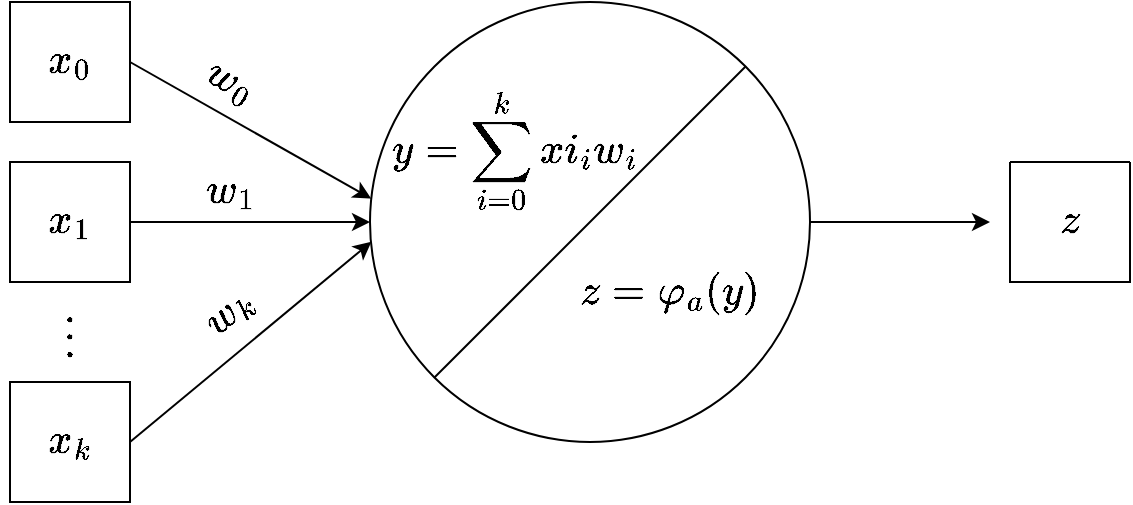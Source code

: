 <mxfile version="20.8.3" type="github">
  <diagram id="hfHx5xJ_6ahI2qig_VOx" name="Sivu-1">
    <mxGraphModel dx="1961" dy="603" grid="1" gridSize="10" guides="1" tooltips="1" connect="1" arrows="1" fold="1" page="1" pageScale="1" pageWidth="827" pageHeight="1169" math="1" shadow="0">
      <root>
        <mxCell id="0" />
        <mxCell id="1" parent="0" />
        <mxCell id="5z1xVIaoIuraostgJcd_-95" value="" style="group" vertex="1" connectable="0" parent="1">
          <mxGeometry x="-693" y="480" width="560" height="250" as="geometry" />
        </mxCell>
        <mxCell id="5z1xVIaoIuraostgJcd_-56" value="" style="group" vertex="1" connectable="0" parent="5z1xVIaoIuraostgJcd_-95">
          <mxGeometry x="180" width="220" height="220" as="geometry" />
        </mxCell>
        <mxCell id="5z1xVIaoIuraostgJcd_-4" value="" style="ellipse;whiteSpace=wrap;html=1;aspect=fixed;" vertex="1" parent="5z1xVIaoIuraostgJcd_-56">
          <mxGeometry width="220" height="220" as="geometry" />
        </mxCell>
        <mxCell id="5z1xVIaoIuraostgJcd_-33" value="" style="endArrow=none;html=1;rounded=0;fontSize=15;exitX=0;exitY=1;exitDx=0;exitDy=0;entryX=1;entryY=0;entryDx=0;entryDy=0;" edge="1" parent="5z1xVIaoIuraostgJcd_-56" source="5z1xVIaoIuraostgJcd_-4" target="5z1xVIaoIuraostgJcd_-4">
          <mxGeometry width="50" height="50" relative="1" as="geometry">
            <mxPoint x="32.218" y="183.052" as="sourcePoint" />
            <mxPoint x="187.782" y="27.488" as="targetPoint" />
          </mxGeometry>
        </mxCell>
        <mxCell id="5z1xVIaoIuraostgJcd_-75" value="&lt;font style=&quot;font-size: 18px;&quot;&gt;$$y =\sum_{i = 0}^k xi_i w_i$$&lt;/font&gt;" style="text;html=1;strokeColor=none;fillColor=none;align=center;verticalAlign=middle;whiteSpace=wrap;rounded=0;" vertex="1" parent="5z1xVIaoIuraostgJcd_-56">
          <mxGeometry x="43" y="60" width="60" height="30" as="geometry" />
        </mxCell>
        <mxCell id="5z1xVIaoIuraostgJcd_-84" value="$$ z = \varphi_a (y)$$" style="text;html=1;strokeColor=none;fillColor=none;align=center;verticalAlign=middle;whiteSpace=wrap;rounded=0;fontSize=18;" vertex="1" parent="5z1xVIaoIuraostgJcd_-56">
          <mxGeometry x="120" y="130" width="60" height="30" as="geometry" />
        </mxCell>
        <mxCell id="5z1xVIaoIuraostgJcd_-66" value="" style="endArrow=classic;html=1;rounded=0;entryX=0.003;entryY=0.545;entryDx=0;entryDy=0;fontSize=15;exitX=1;exitY=0.5;exitDx=0;exitDy=0;entryPerimeter=0;" edge="1" parent="5z1xVIaoIuraostgJcd_-95" source="5z1xVIaoIuraostgJcd_-69" target="5z1xVIaoIuraostgJcd_-4">
          <mxGeometry width="50" height="50" relative="1" as="geometry">
            <mxPoint x="200" y="234" as="sourcePoint" />
            <mxPoint x="280.0" y="174" as="targetPoint" />
          </mxGeometry>
        </mxCell>
        <mxCell id="5z1xVIaoIuraostgJcd_-85" value="" style="endArrow=classic;html=1;rounded=0;fontSize=18;exitX=1;exitY=0.5;exitDx=0;exitDy=0;" edge="1" parent="5z1xVIaoIuraostgJcd_-95" source="5z1xVIaoIuraostgJcd_-4">
          <mxGeometry width="50" height="50" relative="1" as="geometry">
            <mxPoint x="240" y="140" as="sourcePoint" />
            <mxPoint x="490" y="110" as="targetPoint" />
          </mxGeometry>
        </mxCell>
        <mxCell id="5z1xVIaoIuraostgJcd_-88" value="$$w_0$$" style="text;html=1;strokeColor=none;fillColor=none;align=center;verticalAlign=middle;whiteSpace=wrap;rounded=0;fontSize=18;rotation=30;" vertex="1" parent="5z1xVIaoIuraostgJcd_-95">
          <mxGeometry x="80" y="30" width="60" height="20" as="geometry" />
        </mxCell>
        <mxCell id="5z1xVIaoIuraostgJcd_-89" value="$$w_k$$" style="text;html=1;strokeColor=none;fillColor=none;align=center;verticalAlign=middle;whiteSpace=wrap;rounded=0;fontSize=18;rotation=-40;" vertex="1" parent="5z1xVIaoIuraostgJcd_-95">
          <mxGeometry x="80" y="140" width="60" height="30" as="geometry" />
        </mxCell>
        <mxCell id="5z1xVIaoIuraostgJcd_-91" value="" style="group" vertex="1" connectable="0" parent="5z1xVIaoIuraostgJcd_-95">
          <mxGeometry width="60" height="250" as="geometry" />
        </mxCell>
        <mxCell id="5z1xVIaoIuraostgJcd_-54" value="" style="group" vertex="1" connectable="0" parent="5z1xVIaoIuraostgJcd_-91">
          <mxGeometry width="60" height="60" as="geometry" />
        </mxCell>
        <mxCell id="5z1xVIaoIuraostgJcd_-19" value="" style="whiteSpace=wrap;html=1;aspect=fixed;fontSize=18;" vertex="1" parent="5z1xVIaoIuraostgJcd_-54">
          <mxGeometry width="60" height="60" as="geometry" />
        </mxCell>
        <mxCell id="5z1xVIaoIuraostgJcd_-21" value="&lt;div&gt;$$x_0$$&lt;/div&gt;" style="text;html=1;strokeColor=none;fillColor=none;align=center;verticalAlign=middle;whiteSpace=wrap;rounded=0;fontSize=18;" vertex="1" parent="5z1xVIaoIuraostgJcd_-54">
          <mxGeometry y="15" width="60" height="30" as="geometry" />
        </mxCell>
        <mxCell id="5z1xVIaoIuraostgJcd_-55" value="" style="group" vertex="1" connectable="0" parent="5z1xVIaoIuraostgJcd_-91">
          <mxGeometry y="80" width="60" height="60" as="geometry" />
        </mxCell>
        <mxCell id="5z1xVIaoIuraostgJcd_-20" value="&lt;div&gt;$$x_1$$&lt;/div&gt;" style="whiteSpace=wrap;html=1;aspect=fixed;fontSize=18;" vertex="1" parent="5z1xVIaoIuraostgJcd_-55">
          <mxGeometry width="60" height="60" as="geometry" />
        </mxCell>
        <mxCell id="5z1xVIaoIuraostgJcd_-67" value="" style="group" vertex="1" connectable="0" parent="5z1xVIaoIuraostgJcd_-91">
          <mxGeometry y="190" width="60" height="60" as="geometry" />
        </mxCell>
        <mxCell id="5z1xVIaoIuraostgJcd_-68" value="" style="whiteSpace=wrap;html=1;aspect=fixed;fontSize=18;" vertex="1" parent="5z1xVIaoIuraostgJcd_-67">
          <mxGeometry width="60" height="60" as="geometry" />
        </mxCell>
        <mxCell id="5z1xVIaoIuraostgJcd_-69" value="&lt;div&gt;$$x_k$$&lt;/div&gt;" style="text;html=1;strokeColor=none;fillColor=none;align=center;verticalAlign=middle;whiteSpace=wrap;rounded=0;fontSize=18;" vertex="1" parent="5z1xVIaoIuraostgJcd_-67">
          <mxGeometry y="15" width="60" height="30" as="geometry" />
        </mxCell>
        <mxCell id="5z1xVIaoIuraostgJcd_-90" value="$$\vdots $$" style="text;html=1;strokeColor=none;fillColor=none;align=center;verticalAlign=middle;whiteSpace=wrap;rounded=0;fontSize=18;" vertex="1" parent="5z1xVIaoIuraostgJcd_-91">
          <mxGeometry y="150" width="60" height="30" as="geometry" />
        </mxCell>
        <mxCell id="5z1xVIaoIuraostgJcd_-5" value="" style="endArrow=classic;html=1;rounded=0;exitX=1;exitY=0.5;exitDx=0;exitDy=0;entryX=0.003;entryY=0.447;entryDx=0;entryDy=0;fontSize=15;entryPerimeter=0;" edge="1" parent="5z1xVIaoIuraostgJcd_-95" source="5z1xVIaoIuraostgJcd_-21" target="5z1xVIaoIuraostgJcd_-4">
          <mxGeometry width="50" height="50" relative="1" as="geometry">
            <mxPoint x="200" y="34" as="sourcePoint" />
            <mxPoint x="280" y="94" as="targetPoint" />
          </mxGeometry>
        </mxCell>
        <mxCell id="5z1xVIaoIuraostgJcd_-10" value="" style="endArrow=classic;html=1;rounded=0;entryX=0;entryY=0.5;entryDx=0;entryDy=0;fontSize=15;exitX=1;exitY=0.5;exitDx=0;exitDy=0;" edge="1" parent="5z1xVIaoIuraostgJcd_-95" source="5z1xVIaoIuraostgJcd_-20" target="5z1xVIaoIuraostgJcd_-4">
          <mxGeometry width="50" height="50" relative="1" as="geometry">
            <mxPoint x="190" y="224" as="sourcePoint" />
            <mxPoint x="270.0" y="164" as="targetPoint" />
          </mxGeometry>
        </mxCell>
        <mxCell id="5z1xVIaoIuraostgJcd_-92" value="&lt;div&gt;$$w_1$$&lt;/div&gt;" style="text;html=1;strokeColor=none;fillColor=none;align=center;verticalAlign=middle;whiteSpace=wrap;rounded=0;fontSize=18;rotation=0;" vertex="1" parent="5z1xVIaoIuraostgJcd_-95">
          <mxGeometry x="80" y="80" width="60" height="30" as="geometry" />
        </mxCell>
        <mxCell id="5z1xVIaoIuraostgJcd_-93" value="" style="swimlane;startSize=0;fontSize=18;" vertex="1" parent="5z1xVIaoIuraostgJcd_-95">
          <mxGeometry x="500" y="80" width="60" height="60" as="geometry" />
        </mxCell>
        <mxCell id="5z1xVIaoIuraostgJcd_-86" value="$$z$$" style="text;html=1;strokeColor=none;fillColor=none;align=center;verticalAlign=middle;whiteSpace=wrap;rounded=0;fontSize=18;" vertex="1" parent="5z1xVIaoIuraostgJcd_-93">
          <mxGeometry y="15" width="60" height="30" as="geometry" />
        </mxCell>
      </root>
    </mxGraphModel>
  </diagram>
</mxfile>

